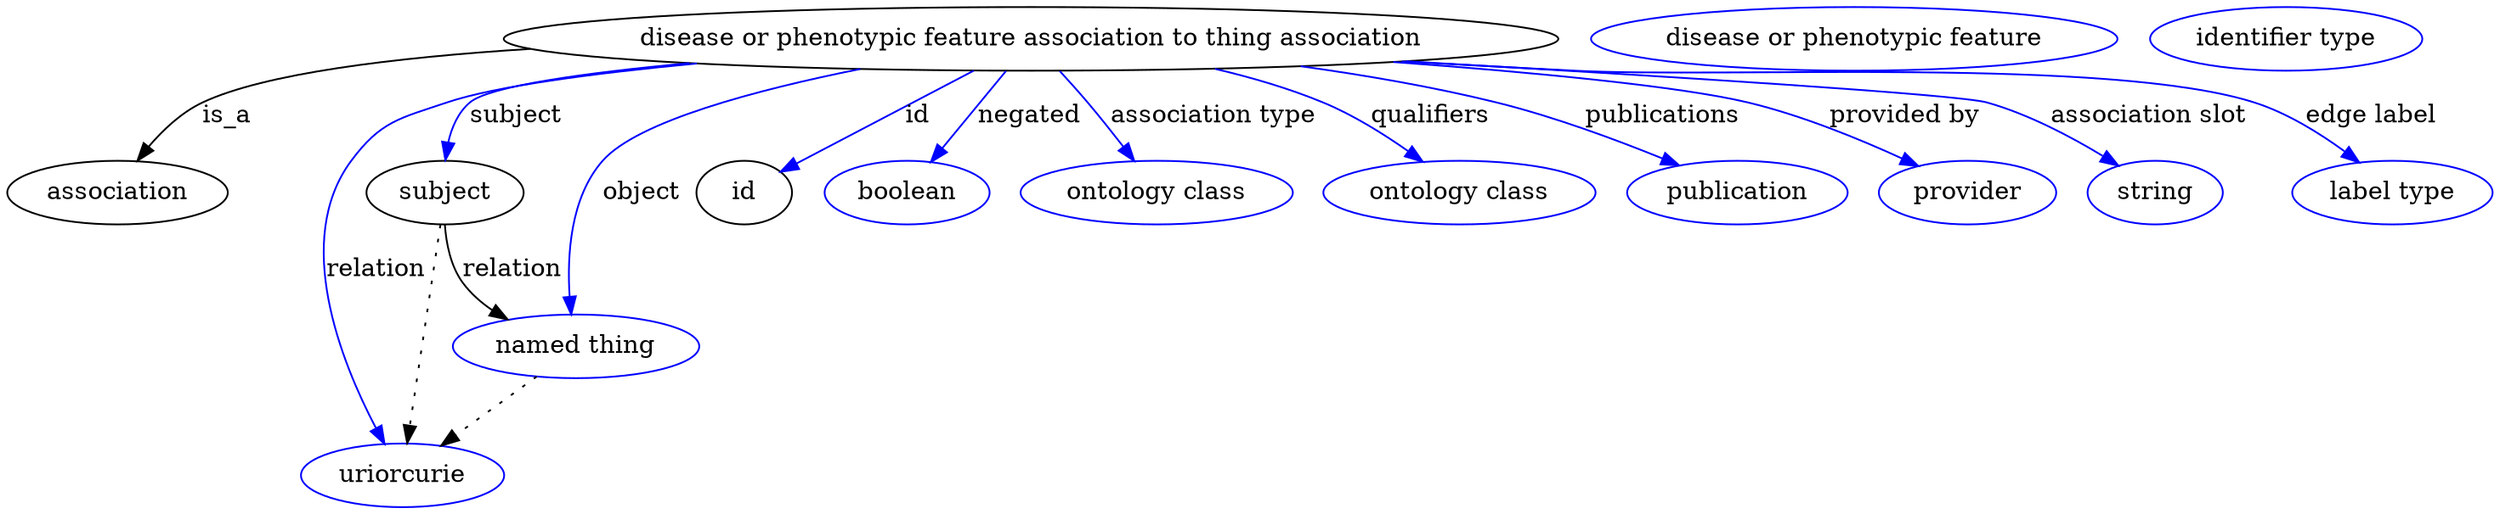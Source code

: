 digraph {
	graph [bb="0,0,1173.1,281"];
	node [label="\N"];
	"disease or phenotypic feature association to thing association"	 [height=0.5,
		label="disease or phenotypic feature association to thing association",
		pos="495.4,263",
		width=6.277];
	association	 [height=0.5,
		pos="49.402,177",
		width=1.3723];
	"disease or phenotypic feature association to thing association" -> association	 [label=is_a,
		lp="101.68,220",
		pos="e,58.898,194.95 307.6,252.98 211.2,246.64 109.81,237.64 89.85,227 79.694,221.59 71.16,212.43 64.588,203.42"];
	subject	 [height=0.5,
		pos="204.4,177",
		width=0.97656];
	"disease or phenotypic feature association to thing association" -> subject	 [color=blue,
		label=subject,
		lp="242.23,220",
		pos="e,206.05,195.44 342.92,249.69 285.83,243.43 232.15,235.48 221.75,227 215.06,221.55 210.95,213.38 208.42,205.21",
		style=solid];
	relation	 [color=blue,
		height=0.5,
		label=uriorcurie,
		pos="184.4,18",
		width=1.2492];
	"disease or phenotypic feature association to thing association" -> relation	 [color=blue,
		label=relation,
		lp="168.78,134",
		pos="e,174.87,35.738 340.19,249.89 286.33,243.98 233.23,236.24 208.4,227 184.37,218.05 174.28,216.56 160.4,195 130.67,148.8 153.59,81.772 \
170.52,44.872",
		style=solid];
	object	 [color=blue,
		height=0.5,
		label="named thing",
		pos="266.4,91",
		width=1.5019];
	"disease or phenotypic feature association to thing association" -> object	 [color=blue,
		label=object,
		lp="301.51,177",
		pos="e,264.25,109.16 414.65,246.11 362.71,233.6 301.77,215.26 284.19,195 266.27,174.33 263.2,142.38 263.76,119.35",
		style=solid];
	id	 [height=0.5,
		pos="354.4,177",
		width=0.75];
	"disease or phenotypic feature association to thing association" -> id	 [color=blue,
		label=id,
		lp="438.85,220",
		pos="e,374.39,189.19 465.84,244.97 441.5,230.12 407.18,209.19 383.08,194.49",
		style=solid];
	negated	 [color=blue,
		height=0.5,
		label=boolean,
		pos="437.4,177",
		width=1.0584];
	"disease or phenotypic feature association to thing association" -> negated	 [color=blue,
		label=negated,
		lp="492.17,220",
		pos="e,449.09,194.33 483.1,244.76 474.86,232.55 463.9,216.29 454.77,202.76",
		style=solid];
	"association type"	 [color=blue,
		height=0.5,
		label="ontology class",
		pos="554.4,177",
		width=1.6931];
	"disease or phenotypic feature association to thing association" -> "association type"	 [color=blue,
		label="association type",
		lp="574.31,220",
		pos="e,542.11,194.92 507.91,244.76 516.18,232.71 527.15,216.72 536.36,203.3",
		style=solid];
	qualifiers	 [color=blue,
		height=0.5,
		label="ontology class",
		pos="694.4,177",
		width=1.6931];
	"disease or phenotypic feature association to thing association" -> qualifiers	 [color=blue,
		label=qualifiers,
		lp="672.45,220",
		pos="e,674.13,194.09 572.08,246.01 589.37,240.93 607.35,234.63 623.4,227 638.34,219.9 653.51,209.7 665.97,200.37",
		style=solid];
	publications	 [color=blue,
		height=0.5,
		label=publication,
		pos="823.4,177",
		width=1.3859];
	"disease or phenotypic feature association to thing association" -> publications	 [color=blue,
		label=publications,
		lp="777.62,220",
		pos="e,793.23,191.65 611.12,247.49 641.15,242.21 673.23,235.45 702.4,227 730.42,218.88 760.75,206.34 784.03,195.85",
		style=solid];
	"provided by"	 [color=blue,
		height=0.5,
		label=provider,
		pos="931.4,177",
		width=1.1129];
	"disease or phenotypic feature association to thing association" -> "provided by"	 [color=blue,
		label="provided by",
		lp="889.03,220",
		pos="e,905.47,190.82 650.57,249.86 716.01,243.42 784.2,235.28 815.4,227 843.59,219.52 873.8,206.31 896.32,195.35",
		style=solid];
	"association slot"	 [color=blue,
		height=0.5,
		label=string,
		pos="1019.4,177",
		width=0.8403];
	"disease or phenotypic feature association to thing association" -> "association slot"	 [color=blue,
		label="association slot",
		lp="1002.4,220",
		pos="e,999.41,190.9 656.04,250.34 775.76,240.78 919.72,228.98 926.4,227 949.3,220.21 972.98,207.38 990.71,196.42",
		style=solid];
	"edge label"	 [color=blue,
		height=0.5,
		label="label type",
		pos="1128.4,177",
		width=1.2425];
	"disease or phenotypic feature association to thing association" -> "edge label"	 [color=blue,
		label="edge label",
		lp="1108,220",
		pos="e,1109,193.24 655.6,250.3 680.63,248.44 706.21,246.61 730.4,245 801.25,240.29 981.79,248.68 1049.4,227 1067.8,221.09 1086.2,209.84 \
1100.6,199.5",
		style=solid];
	subject -> relation	 [pos="e,186.67,36.027 202.11,158.76 198.64,131.21 192.04,78.735 187.95,46.223",
		style=dotted];
	subject -> object	 [label=relation,
		lp="240.78,134",
		pos="e,239.37,106.69 206.71,158.67 208.66,148.64 212.21,136.38 218.64,127 222.1,121.95 226.5,117.32 231.22,113.18"];
	"disease or phenotypic feature association to thing association_subject"	 [color=blue,
		height=0.5,
		label="disease or phenotypic feature",
		pos="852.4,263",
		width=3.1523];
	object -> relation	 [pos="e,203.03,34.588 247.38,74.069 236.44,64.326 222.53,51.941 210.56,41.291",
		style=dotted];
	association_id	 [color=blue,
		height=0.5,
		label="identifier type",
		pos="1043.4,263",
		width=1.652];
}
